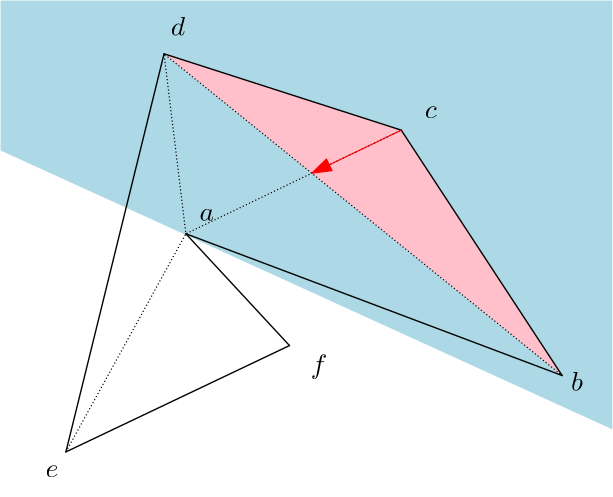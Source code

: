 <?xml version="1.0"?>
<!DOCTYPE ipe SYSTEM "ipe.dtd">
<ipe version="70005" creator="Ipe 7.1.1">
<info created="D:20120605143756" modified="D:20120606083817"/>
<ipestyle name="basic">
<symbol name="arrow/arc(spx)">
<path stroke="sym-stroke" fill="sym-stroke" pen="sym-pen">
0 0 m
-1 0.333 l
-1 -0.333 l
h
</path>
</symbol>
<symbol name="arrow/farc(spx)">
<path stroke="sym-stroke" fill="white" pen="sym-pen">
0 0 m
-1 0.333 l
-1 -0.333 l
h
</path>
</symbol>
<symbol name="mark/disk(sx)" transformations="translations">
<path fill="sym-stroke">
0.6 0 0 0.6 0 0 e
</path>
</symbol>
<symbol name="mark/circle(sx)" transformations="translations">
<path fill="sym-stroke">
0.6 0 0 0.6 0 0 e
0.4 0 0 0.4 0 0 e
</path>
</symbol>
<symbol name="mark/fdisk(sfx)" transformations="translations">
<group>
<path fill="sym-fill">
0.5 0 0 0.5 0 0 e
</path>
<path fill="sym-stroke" fillrule="eofill">
0.6 0 0 0.6 0 0 e
0.4 0 0 0.4 0 0 e
</path>
</group>
</symbol>
<symbol name="mark/box(sx)" transformations="translations">
<path fill="sym-stroke" fillrule="eofill">
-0.6 -0.6 m
0.6 -0.6 l
0.6 0.6 l
-0.6 0.6 l
h
-0.4 -0.4 m
0.4 -0.4 l
0.4 0.4 l
-0.4 0.4 l
h
</path>
</symbol>
<symbol name="mark/square(sx)" transformations="translations">
<path fill="sym-stroke">
-0.6 -0.6 m
0.6 -0.6 l
0.6 0.6 l
-0.6 0.6 l
h
</path>
</symbol>
<symbol name="mark/fsquare(sfx)" transformations="translations">
<group>
<path fill="sym-fill">
-0.5 -0.5 m
0.5 -0.5 l
0.5 0.5 l
-0.5 0.5 l
h
</path>
<path fill="sym-stroke" fillrule="eofill">
-0.6 -0.6 m
0.6 -0.6 l
0.6 0.6 l
-0.6 0.6 l
h
-0.4 -0.4 m
0.4 -0.4 l
0.4 0.4 l
-0.4 0.4 l
h
</path>
</group>
</symbol>
<symbol name="mark/cross(sx)" transformations="translations">
<group>
<path fill="sym-stroke">
-0.43 -0.57 m
0.57 0.43 l
0.43 0.57 l
-0.57 -0.43 l
h
</path>
<path fill="sym-stroke">
-0.43 0.57 m
0.57 -0.43 l
0.43 -0.57 l
-0.57 0.43 l
h
</path>
</group>
</symbol>
<symbol name="arrow/fnormal(spx)">
<path stroke="sym-stroke" fill="white" pen="sym-pen">
0 0 m
-1 0.333 l
-1 -0.333 l
h
</path>
</symbol>
<symbol name="arrow/pointed(spx)">
<path stroke="sym-stroke" fill="sym-stroke" pen="sym-pen">
0 0 m
-1 0.333 l
-0.8 0 l
-1 -0.333 l
h
</path>
</symbol>
<symbol name="arrow/fpointed(spx)">
<path stroke="sym-stroke" fill="white" pen="sym-pen">
0 0 m
-1 0.333 l
-0.8 0 l
-1 -0.333 l
h
</path>
</symbol>
<symbol name="arrow/linear(spx)">
<path stroke="sym-stroke" pen="sym-pen">
-1 0.333 m
0 0 l
-1 -0.333 l
</path>
</symbol>
<symbol name="arrow/fdouble(spx)">
<path stroke="sym-stroke" fill="white" pen="sym-pen">
0 0 m
-1 0.333 l
-1 -0.333 l
h
-1 0 m
-2 0.333 l
-2 -0.333 l
h
</path>
</symbol>
<symbol name="arrow/double(spx)">
<path stroke="sym-stroke" fill="sym-stroke" pen="sym-pen">
0 0 m
-1 0.333 l
-1 -0.333 l
h
-1 0 m
-2 0.333 l
-2 -0.333 l
h
</path>
</symbol>
<pen name="heavier" value="0.8"/>
<pen name="fat" value="1.2"/>
<pen name="ultrafat" value="2"/>
<symbolsize name="large" value="5"/>
<symbolsize name="small" value="2"/>
<symbolsize name="tiny" value="1.1"/>
<arrowsize name="large" value="10"/>
<arrowsize name="small" value="5"/>
<arrowsize name="tiny" value="3"/>
<color name="red" value="1 0 0"/>
<color name="green" value="0 1 0"/>
<color name="blue" value="0 0 1"/>
<color name="yellow" value="1 1 0"/>
<color name="orange" value="1 0.647 0"/>
<color name="gold" value="1 0.843 0"/>
<color name="purple" value="0.627 0.125 0.941"/>
<color name="gray" value="0.745"/>
<color name="brown" value="0.647 0.165 0.165"/>
<color name="navy" value="0 0 0.502"/>
<color name="pink" value="1 0.753 0.796"/>
<color name="seagreen" value="0.18 0.545 0.341"/>
<color name="turquoise" value="0.251 0.878 0.816"/>
<color name="violet" value="0.933 0.51 0.933"/>
<color name="darkblue" value="0 0 0.545"/>
<color name="darkcyan" value="0 0.545 0.545"/>
<color name="darkgray" value="0.663"/>
<color name="darkgreen" value="0 0.392 0"/>
<color name="darkmagenta" value="0.545 0 0.545"/>
<color name="darkorange" value="1 0.549 0"/>
<color name="darkred" value="0.545 0 0"/>
<color name="lightblue" value="0.678 0.847 0.902"/>
<color name="lightcyan" value="0.878 1 1"/>
<color name="lightgray" value="0.827"/>
<color name="lightgreen" value="0.565 0.933 0.565"/>
<color name="lightyellow" value="1 1 0.878"/>
<dashstyle name="dashed" value="[4] 0"/>
<dashstyle name="dotted" value="[1 3] 0"/>
<dashstyle name="dash dotted" value="[4 2 1 2] 0"/>
<dashstyle name="dash dot dotted" value="[4 2 1 2 1 2] 0"/>
<textsize name="large" value="\large"/>
<textsize name="small" value="\small"/>
<textsize name="tiny" value="\tiny"/>
<textsize name="Large" value="\Large"/>
<textsize name="LARGE" value="\LARGE"/>
<textsize name="huge" value="\huge"/>
<textsize name="Huge" value="\Huge"/>
<textsize name="footnote" value="\footnotesize"/>
<textstyle name="center" begin="\begin{center}" end="\end{center}"/>
<textstyle name="itemize" begin="\begin{itemize}" end="\end{itemize}"/>
<textstyle name="item" begin="\begin{itemize}\item{}" end="\end{itemize}"/>
<gridsize name="4 pts" value="4"/>
<gridsize name="8 pts (~3 mm)" value="8"/>
<gridsize name="16 pts (~6 mm)" value="16"/>
<gridsize name="32 pts (~12 mm)" value="32"/>
<gridsize name="10 pts (~3.5 mm)" value="10"/>
<gridsize name="20 pts (~7 mm)" value="20"/>
<gridsize name="14 pts (~5 mm)" value="14"/>
<gridsize name="28 pts (~10 mm)" value="28"/>
<gridsize name="56 pts (~20 mm)" value="56"/>
<anglesize name="90 deg" value="90"/>
<anglesize name="60 deg" value="60"/>
<anglesize name="45 deg" value="45"/>
<anglesize name="30 deg" value="30"/>
<anglesize name="22.5 deg" value="22.5"/>
<tiling name="falling" angle="-60" step="4" width="1"/>
<tiling name="rising" angle="30" step="4" width="1"/>
</ipestyle>
<page>
<layer name="alpha"/>
<view layers="alpha" active="alpha"/>
<path layer="alpha" fill="white">
14.4519 759.803 m
14.4519 581.458 l
234.681 581.458 l
234.681 759.803 l
h
</path>
<path fill="lightblue">
14.4519 759.803 m
14.4519 705.826 l
234.681 605.433 l
234.681 759.803 l
h
</path>
<path fill="pink">
73.3041 740.624 m
216.61 624.804 l
158.698 713.142 l
h
</path>
<path matrix="2.86451 0 0 2.86451 -1133.19 -169.406" stroke="0" pen="0.5" cap="1" join="1">
421.189 317.692 m
451 308.098 l
</path>
<path matrix="2.86451 0 0 2.86451 -1133.19 -169.406" stroke="0" pen="0.5" cap="1" join="1">
451 308.098 m
471.217 277.259 l
</path>
<path matrix="2.86451 0 0 2.86451 -1133.19 -169.406" stroke="0" pen="0.5" cap="1" join="1">
471.217 277.259 m
423.931 295.077 l
</path>
<path matrix="2.86451 0 0 2.86451 -1133.19 -169.406" stroke="0" pen="0.5" cap="1" join="1">
423.931 295.077 m
436.951 281.028 l
</path>
<path matrix="2.86451 0 0 2.86451 -1133.19 -169.406" stroke="0" pen="0.5" cap="1" join="1">
436.951 281.028 m
408.854 267.665 l
</path>
<path matrix="2.86451 0 0 2.86451 -1133.19 -169.406" stroke="0" pen="0.5" cap="1" join="1">
408.854 267.665 m
421.189 317.692 l
</path>
<path matrix="2.86451 0 0 2.86451 -1133.19 -169.406" stroke="0" dash="[0 1.25] 0.625" pen="0.5" cap="1" join="1">
421.189 317.692 m
471.217 277.259 l
</path>
<path matrix="2.86451 0 0 2.86451 -1133.19 -169.406" stroke="0" dash="[0 1.25] 0.625" pen="0.5" cap="1" join="1">
421.189 317.692 m
423.931 295.077 l
</path>
<path matrix="2.86451 0 0 2.86451 -1133.19 -169.406" stroke="0" dash="[0 1.25] 0.625" pen="0.5" cap="1" join="1">
451 308.098 m
423.931 295.077 l
</path>
<path matrix="2.86451 0 0 2.86451 -1133.19 -169.406" stroke="0" dash="[0 1.25] 0.625" pen="0.5" cap="1" join="1">
423.931 295.077 m
408.854 267.665 l
</path>
<text transformations="translations" pos="86.06 680.539" stroke="black" type="label" valign="baseline">$a$</text>
<text transformations="translations" pos="219.819 619.289" stroke="black" type="label" valign="baseline">$b$</text>
<text transformations="translations" pos="167.126 717.469" stroke="black" type="label" valign="baseline">$c$</text>
<text transformations="translations" pos="75.7016 747.193" stroke="black" type="label" valign="baseline">$d$</text>
<text transformations="translations" pos="30.665 588.214" stroke="black" type="label" valign="baseline">$e$</text>
<text transformations="translations" pos="126.143 625.594" stroke="black" type="label" valign="baseline">$f$</text>
<path stroke="red" arrow="normal/normal">
158.698 713.142 m
126.482 697.646 l
</path>
</page>
</ipe>
